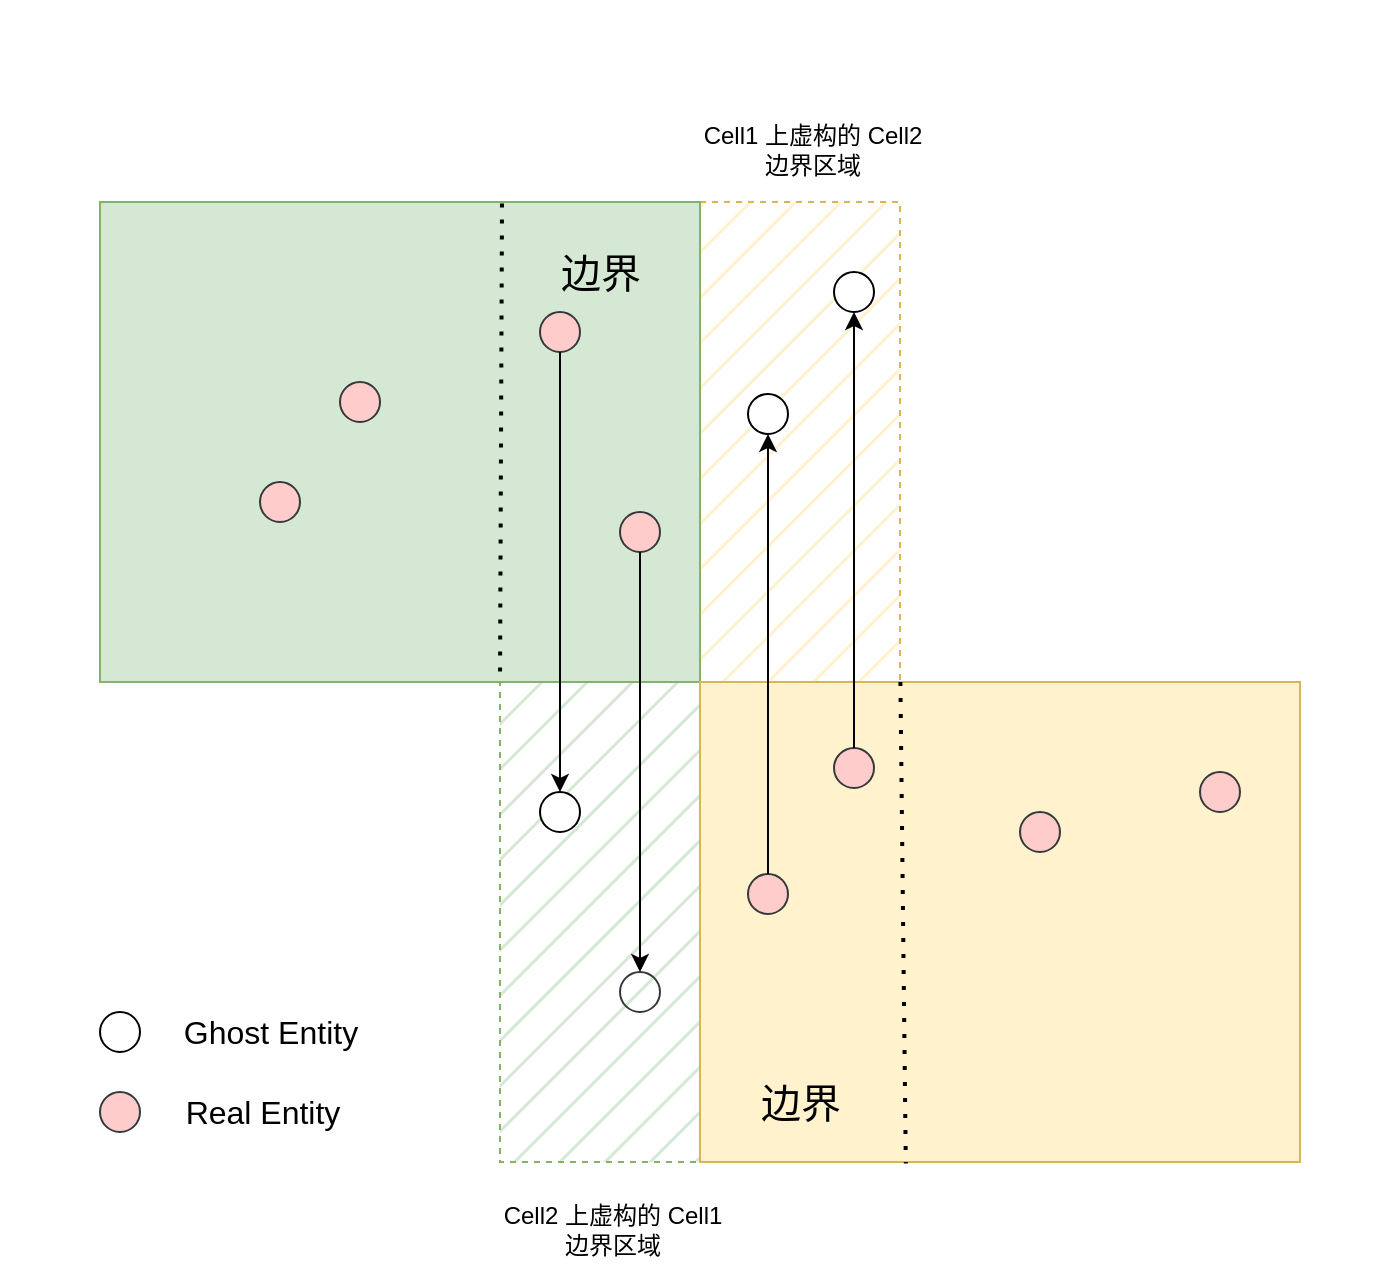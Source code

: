 <mxfile version="24.6.2" type="github">
  <diagram name="第 1 页" id="4tOD4rYvVnY52M2dfjG-">
    <mxGraphModel dx="1213" dy="746" grid="1" gridSize="10" guides="1" tooltips="1" connect="1" arrows="1" fold="1" page="1" pageScale="1" pageWidth="827" pageHeight="1169" math="0" shadow="0">
      <root>
        <mxCell id="0" />
        <mxCell id="1" parent="0" />
        <mxCell id="fJpbkuMN4-vTxd0OAs-w-67" value="" style="rounded=0;whiteSpace=wrap;html=1;fillColor=none;strokeColor=none;" vertex="1" parent="1">
          <mxGeometry x="70" y="140" width="690" height="640" as="geometry" />
        </mxCell>
        <mxCell id="fJpbkuMN4-vTxd0OAs-w-18" value="" style="rounded=0;whiteSpace=wrap;html=1;dashed=1;fillStyle=hatch;fillColor=#fff2cc;strokeColor=#d6b656;" vertex="1" parent="1">
          <mxGeometry x="420" y="241" width="100" height="240" as="geometry" />
        </mxCell>
        <mxCell id="fJpbkuMN4-vTxd0OAs-w-19" value="" style="rounded=0;whiteSpace=wrap;html=1;dashed=1;fillStyle=hatch;fillColor=#d5e8d4;strokeColor=#82b366;" vertex="1" parent="1">
          <mxGeometry x="320" y="481" width="100" height="240" as="geometry" />
        </mxCell>
        <mxCell id="fJpbkuMN4-vTxd0OAs-w-20" value="" style="ellipse;whiteSpace=wrap;html=1;aspect=fixed;" vertex="1" parent="1">
          <mxGeometry x="487" y="276" width="20" height="20" as="geometry" />
        </mxCell>
        <mxCell id="fJpbkuMN4-vTxd0OAs-w-23" value="" style="rounded=0;whiteSpace=wrap;html=1;fillColor=#d5e8d4;strokeColor=#82b366;" vertex="1" parent="1">
          <mxGeometry x="120" y="241" width="300" height="240" as="geometry" />
        </mxCell>
        <mxCell id="fJpbkuMN4-vTxd0OAs-w-25" value="边界" style="text;html=1;align=center;verticalAlign=middle;resizable=0;points=[];autosize=1;strokeColor=none;fillColor=none;fontSize=20;" vertex="1" parent="1">
          <mxGeometry x="340" y="256" width="60" height="40" as="geometry" />
        </mxCell>
        <mxCell id="fJpbkuMN4-vTxd0OAs-w-26" value="" style="ellipse;whiteSpace=wrap;html=1;aspect=fixed;fillColor=#ffcccc;strokeColor=#36393d;" vertex="1" parent="1">
          <mxGeometry x="340" y="296" width="20" height="20" as="geometry" />
        </mxCell>
        <mxCell id="fJpbkuMN4-vTxd0OAs-w-28" value="" style="rounded=0;whiteSpace=wrap;html=1;fillColor=#fff2cc;strokeColor=#d6b656;" vertex="1" parent="1">
          <mxGeometry x="420" y="481" width="300" height="240" as="geometry" />
        </mxCell>
        <mxCell id="fJpbkuMN4-vTxd0OAs-w-29" value="边界" style="text;html=1;align=center;verticalAlign=middle;resizable=0;points=[];autosize=1;strokeColor=none;fillColor=none;fontSize=20;" vertex="1" parent="1">
          <mxGeometry x="440" y="671" width="60" height="40" as="geometry" />
        </mxCell>
        <mxCell id="fJpbkuMN4-vTxd0OAs-w-30" value="" style="ellipse;whiteSpace=wrap;html=1;aspect=fixed;fillColor=#ffcccc;strokeColor=#36393d;" vertex="1" parent="1">
          <mxGeometry x="487" y="514" width="20" height="20" as="geometry" />
        </mxCell>
        <mxCell id="fJpbkuMN4-vTxd0OAs-w-32" value="" style="ellipse;whiteSpace=wrap;html=1;aspect=fixed;" vertex="1" parent="1">
          <mxGeometry x="340" y="536" width="20" height="20" as="geometry" />
        </mxCell>
        <mxCell id="fJpbkuMN4-vTxd0OAs-w-43" value="" style="endArrow=none;dashed=1;html=1;dashPattern=1 3;strokeWidth=2;rounded=0;entryX=0;entryY=0;entryDx=0;entryDy=0;exitX=0.67;exitY=0.003;exitDx=0;exitDy=0;exitPerimeter=0;" edge="1" parent="1" source="fJpbkuMN4-vTxd0OAs-w-23" target="fJpbkuMN4-vTxd0OAs-w-19">
          <mxGeometry width="50" height="50" relative="1" as="geometry">
            <mxPoint x="400" y="191" as="sourcePoint" />
            <mxPoint x="510" y="411" as="targetPoint" />
          </mxGeometry>
        </mxCell>
        <mxCell id="fJpbkuMN4-vTxd0OAs-w-44" value="" style="endArrow=none;dashed=1;html=1;dashPattern=1 3;strokeWidth=2;rounded=0;entryX=0.343;entryY=1.003;entryDx=0;entryDy=0;exitX=0.334;exitY=0;exitDx=0;exitDy=0;exitPerimeter=0;entryPerimeter=0;" edge="1" parent="1" source="fJpbkuMN4-vTxd0OAs-w-28" target="fJpbkuMN4-vTxd0OAs-w-28">
          <mxGeometry width="50" height="50" relative="1" as="geometry">
            <mxPoint x="331" y="252" as="sourcePoint" />
            <mxPoint x="330" y="491" as="targetPoint" />
          </mxGeometry>
        </mxCell>
        <mxCell id="fJpbkuMN4-vTxd0OAs-w-45" value="" style="endArrow=classic;html=1;rounded=0;exitX=0.5;exitY=1;exitDx=0;exitDy=0;entryX=0.5;entryY=0;entryDx=0;entryDy=0;" edge="1" parent="1" source="fJpbkuMN4-vTxd0OAs-w-26" target="fJpbkuMN4-vTxd0OAs-w-32">
          <mxGeometry width="50" height="50" relative="1" as="geometry">
            <mxPoint x="450" y="456" as="sourcePoint" />
            <mxPoint x="500" y="406" as="targetPoint" />
          </mxGeometry>
        </mxCell>
        <mxCell id="fJpbkuMN4-vTxd0OAs-w-46" value="" style="endArrow=classic;html=1;rounded=0;exitX=0.5;exitY=0;exitDx=0;exitDy=0;entryX=0.5;entryY=1;entryDx=0;entryDy=0;" edge="1" parent="1" source="fJpbkuMN4-vTxd0OAs-w-30" target="fJpbkuMN4-vTxd0OAs-w-20">
          <mxGeometry width="50" height="50" relative="1" as="geometry">
            <mxPoint x="467" y="414" as="sourcePoint" />
            <mxPoint x="517" y="364" as="targetPoint" />
          </mxGeometry>
        </mxCell>
        <mxCell id="fJpbkuMN4-vTxd0OAs-w-47" value="" style="ellipse;whiteSpace=wrap;html=1;aspect=fixed;fillColor=#ffcccc;strokeColor=#36393d;" vertex="1" parent="1">
          <mxGeometry x="240" y="331" width="20" height="20" as="geometry" />
        </mxCell>
        <mxCell id="fJpbkuMN4-vTxd0OAs-w-48" value="" style="ellipse;whiteSpace=wrap;html=1;aspect=fixed;fillColor=#ffcccc;strokeColor=#36393d;" vertex="1" parent="1">
          <mxGeometry x="670" y="526" width="20" height="20" as="geometry" />
        </mxCell>
        <mxCell id="fJpbkuMN4-vTxd0OAs-w-50" value="" style="ellipse;whiteSpace=wrap;html=1;aspect=fixed;fillColor=#ffcccc;strokeColor=#36393d;" vertex="1" parent="1">
          <mxGeometry x="580" y="546" width="20" height="20" as="geometry" />
        </mxCell>
        <mxCell id="fJpbkuMN4-vTxd0OAs-w-51" value="" style="ellipse;whiteSpace=wrap;html=1;aspect=fixed;fillColor=#ffcccc;strokeColor=#36393d;" vertex="1" parent="1">
          <mxGeometry x="200" y="381" width="20" height="20" as="geometry" />
        </mxCell>
        <mxCell id="fJpbkuMN4-vTxd0OAs-w-52" value="" style="ellipse;whiteSpace=wrap;html=1;aspect=fixed;fillColor=#ffcccc;strokeColor=#36393d;" vertex="1" parent="1">
          <mxGeometry x="380" y="396" width="20" height="20" as="geometry" />
        </mxCell>
        <mxCell id="fJpbkuMN4-vTxd0OAs-w-53" value="" style="ellipse;whiteSpace=wrap;html=1;aspect=fixed;fillColor=none;strokeColor=#36393d;" vertex="1" parent="1">
          <mxGeometry x="380" y="626" width="20" height="20" as="geometry" />
        </mxCell>
        <mxCell id="fJpbkuMN4-vTxd0OAs-w-54" value="" style="endArrow=classic;html=1;rounded=0;exitX=0.5;exitY=1;exitDx=0;exitDy=0;entryX=0.5;entryY=0;entryDx=0;entryDy=0;" edge="1" parent="1" source="fJpbkuMN4-vTxd0OAs-w-52" target="fJpbkuMN4-vTxd0OAs-w-53">
          <mxGeometry width="50" height="50" relative="1" as="geometry">
            <mxPoint x="460" y="506" as="sourcePoint" />
            <mxPoint x="510" y="456" as="targetPoint" />
          </mxGeometry>
        </mxCell>
        <mxCell id="fJpbkuMN4-vTxd0OAs-w-56" value="" style="ellipse;whiteSpace=wrap;html=1;aspect=fixed;" vertex="1" parent="1">
          <mxGeometry x="444" y="337" width="20" height="20" as="geometry" />
        </mxCell>
        <mxCell id="fJpbkuMN4-vTxd0OAs-w-57" value="" style="ellipse;whiteSpace=wrap;html=1;aspect=fixed;fillColor=#ffcccc;strokeColor=#36393d;" vertex="1" parent="1">
          <mxGeometry x="444" y="577" width="20" height="20" as="geometry" />
        </mxCell>
        <mxCell id="fJpbkuMN4-vTxd0OAs-w-58" value="" style="endArrow=classic;html=1;rounded=0;exitX=0.5;exitY=0;exitDx=0;exitDy=0;entryX=0.5;entryY=1;entryDx=0;entryDy=0;" edge="1" parent="1" source="fJpbkuMN4-vTxd0OAs-w-57" target="fJpbkuMN4-vTxd0OAs-w-56">
          <mxGeometry width="50" height="50" relative="1" as="geometry">
            <mxPoint x="424" y="477" as="sourcePoint" />
            <mxPoint x="474" y="427" as="targetPoint" />
          </mxGeometry>
        </mxCell>
        <mxCell id="fJpbkuMN4-vTxd0OAs-w-63" value="" style="ellipse;whiteSpace=wrap;html=1;aspect=fixed;" vertex="1" parent="1">
          <mxGeometry x="120" y="646" width="20" height="20" as="geometry" />
        </mxCell>
        <mxCell id="fJpbkuMN4-vTxd0OAs-w-64" value="&lt;font style=&quot;font-size: 16px;&quot;&gt;Ghost Entity&lt;/font&gt;" style="text;html=1;align=center;verticalAlign=middle;resizable=0;points=[];autosize=1;strokeColor=none;fillColor=none;" vertex="1" parent="1">
          <mxGeometry x="150" y="641" width="110" height="30" as="geometry" />
        </mxCell>
        <mxCell id="fJpbkuMN4-vTxd0OAs-w-65" value="" style="ellipse;whiteSpace=wrap;html=1;aspect=fixed;fillColor=#ffcccc;strokeColor=#36393d;" vertex="1" parent="1">
          <mxGeometry x="120" y="686" width="20" height="20" as="geometry" />
        </mxCell>
        <mxCell id="fJpbkuMN4-vTxd0OAs-w-66" value="&lt;font style=&quot;font-size: 16px;&quot;&gt;Real Entity&lt;/font&gt;" style="text;html=1;align=center;verticalAlign=middle;resizable=0;points=[];autosize=1;strokeColor=none;fillColor=none;" vertex="1" parent="1">
          <mxGeometry x="151" y="681" width="100" height="30" as="geometry" />
        </mxCell>
        <mxCell id="fJpbkuMN4-vTxd0OAs-w-69" value="Cell2 上虚构的 Cell1 边界区域" style="text;strokeColor=none;align=center;fillColor=none;html=1;verticalAlign=middle;whiteSpace=wrap;rounded=0;" vertex="1" parent="1">
          <mxGeometry x="320" y="740" width="113" height="30" as="geometry" />
        </mxCell>
        <mxCell id="fJpbkuMN4-vTxd0OAs-w-70" value="Cell1 上虚构的 Cell2 边界区域" style="text;strokeColor=none;align=center;fillColor=none;html=1;verticalAlign=middle;whiteSpace=wrap;rounded=0;" vertex="1" parent="1">
          <mxGeometry x="420" y="200" width="113" height="30" as="geometry" />
        </mxCell>
      </root>
    </mxGraphModel>
  </diagram>
</mxfile>

